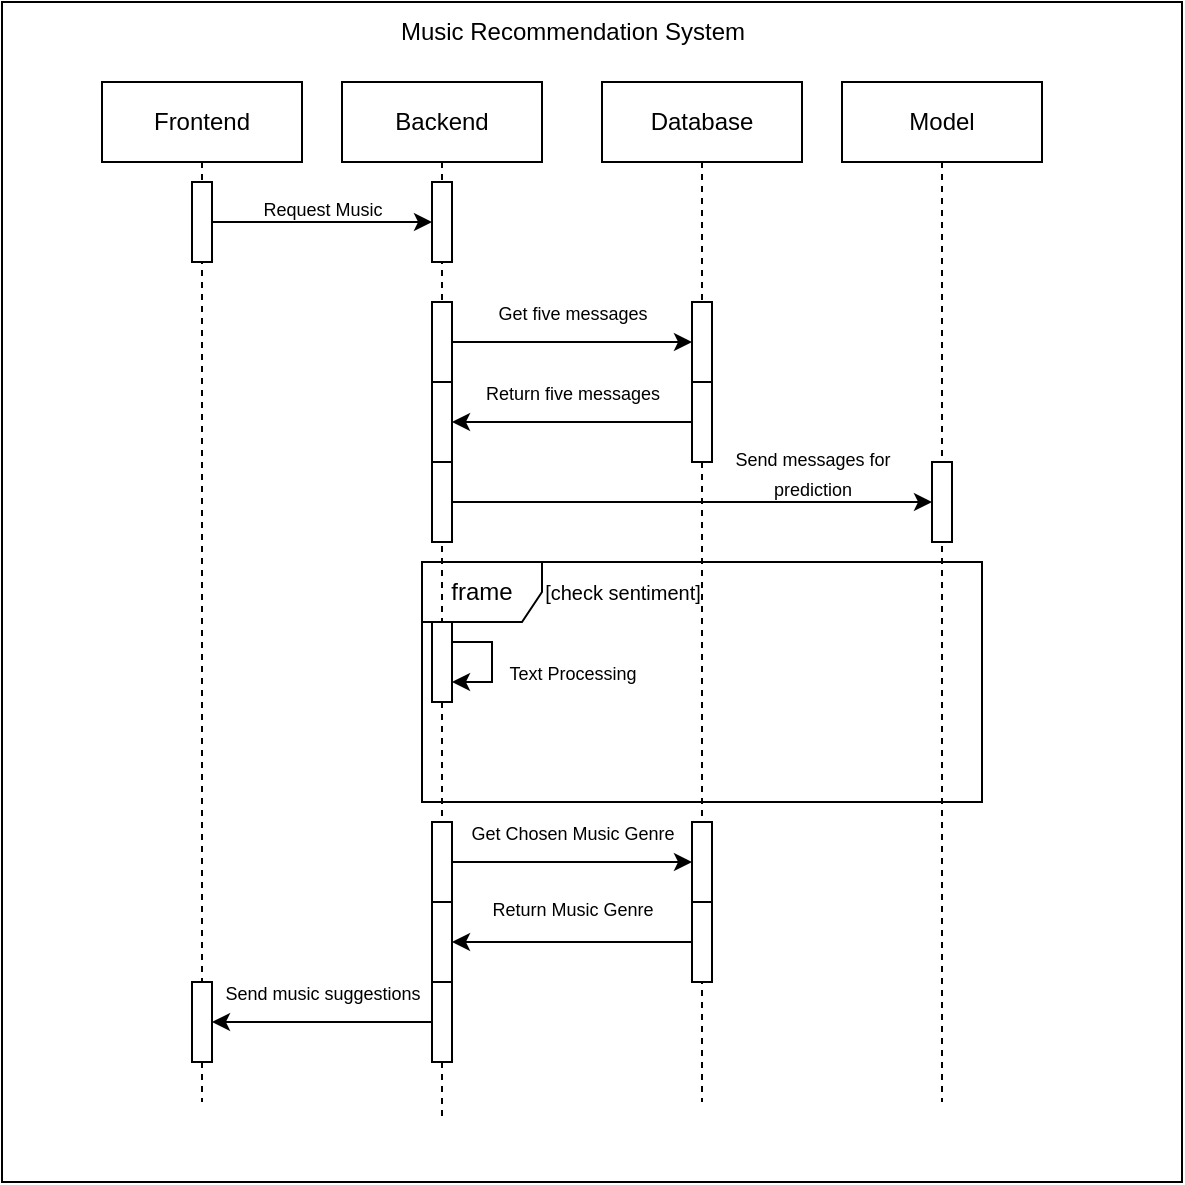 <mxfile version="26.0.15">
  <diagram name="Page-1" id="2YBvvXClWsGukQMizWep">
    <mxGraphModel dx="1195" dy="658" grid="1" gridSize="10" guides="1" tooltips="1" connect="1" arrows="1" fold="1" page="1" pageScale="1" pageWidth="850" pageHeight="1100" math="0" shadow="0">
      <root>
        <mxCell id="0" />
        <mxCell id="1" parent="0" />
        <mxCell id="hk3Wu6Kk-3F1sT6hJWL1-86" value="" style="whiteSpace=wrap;html=1;aspect=fixed;" vertex="1" parent="1">
          <mxGeometry x="50" y="60" width="590" height="590" as="geometry" />
        </mxCell>
        <mxCell id="hk3Wu6Kk-3F1sT6hJWL1-65" value="&lt;font style=&quot;font-size: 10px;&quot;&gt;[check sentiment]&lt;/font&gt;" style="text;html=1;align=center;verticalAlign=middle;resizable=0;points=[];autosize=1;strokeColor=none;fillColor=none;" vertex="1" parent="1">
          <mxGeometry x="310" y="340" width="100" height="30" as="geometry" />
        </mxCell>
        <mxCell id="hk3Wu6Kk-3F1sT6hJWL1-64" value="frame" style="shape=umlFrame;whiteSpace=wrap;html=1;pointerEvents=0;" vertex="1" parent="1">
          <mxGeometry x="260" y="340" width="280" height="120" as="geometry" />
        </mxCell>
        <mxCell id="hk3Wu6Kk-3F1sT6hJWL1-41" value="Lifeline1" style="shape=umlLifeline;perimeter=lifelinePerimeter;whiteSpace=wrap;html=1;container=1;dropTarget=0;collapsible=0;recursiveResize=0;outlineConnect=0;portConstraint=eastwest;newEdgeStyle={&quot;edgeStyle&quot;:&quot;elbowEdgeStyle&quot;,&quot;elbow&quot;:&quot;vertical&quot;,&quot;curved&quot;:0,&quot;rounded&quot;:0};" vertex="1" parent="1">
          <mxGeometry x="100" y="100" width="100" height="300" as="geometry" />
        </mxCell>
        <mxCell id="hk3Wu6Kk-3F1sT6hJWL1-42" value="Lifeline2" style="shape=umlLifeline;perimeter=lifelinePerimeter;whiteSpace=wrap;html=1;container=1;dropTarget=0;collapsible=0;recursiveResize=0;outlineConnect=0;portConstraint=eastwest;newEdgeStyle={&quot;edgeStyle&quot;:&quot;elbowEdgeStyle&quot;,&quot;elbow&quot;:&quot;vertical&quot;,&quot;curved&quot;:0,&quot;rounded&quot;:0};" vertex="1" parent="1">
          <mxGeometry x="220" y="100" width="100" height="300" as="geometry" />
        </mxCell>
        <mxCell id="hk3Wu6Kk-3F1sT6hJWL1-43" value="Frontend" style="shape=umlLifeline;perimeter=lifelinePerimeter;whiteSpace=wrap;html=1;container=1;dropTarget=0;collapsible=0;recursiveResize=0;outlineConnect=0;portConstraint=eastwest;newEdgeStyle={&quot;edgeStyle&quot;:&quot;elbowEdgeStyle&quot;,&quot;elbow&quot;:&quot;vertical&quot;,&quot;curved&quot;:0,&quot;rounded&quot;:0};" vertex="1" parent="1">
          <mxGeometry x="100" y="100" width="100" height="510" as="geometry" />
        </mxCell>
        <mxCell id="hk3Wu6Kk-3F1sT6hJWL1-47" value="" style="html=1;points=[[0,0,0,0,5],[0,1,0,0,-5],[1,0,0,0,5],[1,1,0,0,-5]];perimeter=orthogonalPerimeter;outlineConnect=0;targetShapes=umlLifeline;portConstraint=eastwest;newEdgeStyle={&quot;curved&quot;:0,&quot;rounded&quot;:0};" vertex="1" parent="hk3Wu6Kk-3F1sT6hJWL1-43">
          <mxGeometry x="45" y="50" width="10" height="40" as="geometry" />
        </mxCell>
        <mxCell id="hk3Wu6Kk-3F1sT6hJWL1-83" value="" style="html=1;points=[[0,0,0,0,5],[0,1,0,0,-5],[1,0,0,0,5],[1,1,0,0,-5]];perimeter=orthogonalPerimeter;outlineConnect=0;targetShapes=umlLifeline;portConstraint=eastwest;newEdgeStyle={&quot;curved&quot;:0,&quot;rounded&quot;:0};" vertex="1" parent="hk3Wu6Kk-3F1sT6hJWL1-43">
          <mxGeometry x="45" y="450" width="10" height="40" as="geometry" />
        </mxCell>
        <mxCell id="hk3Wu6Kk-3F1sT6hJWL1-44" value="Backend" style="shape=umlLifeline;perimeter=lifelinePerimeter;whiteSpace=wrap;html=1;container=1;dropTarget=0;collapsible=0;recursiveResize=0;outlineConnect=0;portConstraint=eastwest;newEdgeStyle={&quot;edgeStyle&quot;:&quot;elbowEdgeStyle&quot;,&quot;elbow&quot;:&quot;vertical&quot;,&quot;curved&quot;:0,&quot;rounded&quot;:0};" vertex="1" parent="1">
          <mxGeometry x="220" y="100" width="100" height="520" as="geometry" />
        </mxCell>
        <mxCell id="hk3Wu6Kk-3F1sT6hJWL1-48" value="" style="html=1;points=[[0,0,0,0,5],[0,1,0,0,-5],[1,0,0,0,5],[1,1,0,0,-5]];perimeter=orthogonalPerimeter;outlineConnect=0;targetShapes=umlLifeline;portConstraint=eastwest;newEdgeStyle={&quot;curved&quot;:0,&quot;rounded&quot;:0};" vertex="1" parent="hk3Wu6Kk-3F1sT6hJWL1-44">
          <mxGeometry x="45" y="50" width="10" height="40" as="geometry" />
        </mxCell>
        <mxCell id="hk3Wu6Kk-3F1sT6hJWL1-51" value="" style="html=1;points=[[0,0,0,0,5],[0,1,0,0,-5],[1,0,0,0,5],[1,1,0,0,-5]];perimeter=orthogonalPerimeter;outlineConnect=0;targetShapes=umlLifeline;portConstraint=eastwest;newEdgeStyle={&quot;curved&quot;:0,&quot;rounded&quot;:0};" vertex="1" parent="hk3Wu6Kk-3F1sT6hJWL1-44">
          <mxGeometry x="45" y="110" width="10" height="40" as="geometry" />
        </mxCell>
        <mxCell id="hk3Wu6Kk-3F1sT6hJWL1-55" value="" style="html=1;points=[[0,0,0,0,5],[0,1,0,0,-5],[1,0,0,0,5],[1,1,0,0,-5]];perimeter=orthogonalPerimeter;outlineConnect=0;targetShapes=umlLifeline;portConstraint=eastwest;newEdgeStyle={&quot;curved&quot;:0,&quot;rounded&quot;:0};" vertex="1" parent="hk3Wu6Kk-3F1sT6hJWL1-44">
          <mxGeometry x="45" y="150" width="10" height="40" as="geometry" />
        </mxCell>
        <mxCell id="hk3Wu6Kk-3F1sT6hJWL1-59" value="" style="html=1;points=[[0,0,0,0,5],[0,1,0,0,-5],[1,0,0,0,5],[1,1,0,0,-5]];perimeter=orthogonalPerimeter;outlineConnect=0;targetShapes=umlLifeline;portConstraint=eastwest;newEdgeStyle={&quot;curved&quot;:0,&quot;rounded&quot;:0};" vertex="1" parent="hk3Wu6Kk-3F1sT6hJWL1-44">
          <mxGeometry x="45" y="190" width="10" height="40" as="geometry" />
        </mxCell>
        <mxCell id="hk3Wu6Kk-3F1sT6hJWL1-66" value="" style="html=1;points=[[0,0,0,0,5],[0,1,0,0,-5],[1,0,0,0,5],[1,1,0,0,-5]];perimeter=orthogonalPerimeter;outlineConnect=0;targetShapes=umlLifeline;portConstraint=eastwest;newEdgeStyle={&quot;curved&quot;:0,&quot;rounded&quot;:0};" vertex="1" parent="hk3Wu6Kk-3F1sT6hJWL1-44">
          <mxGeometry x="45" y="270" width="10" height="40" as="geometry" />
        </mxCell>
        <mxCell id="hk3Wu6Kk-3F1sT6hJWL1-67" style="edgeStyle=orthogonalEdgeStyle;rounded=0;orthogonalLoop=1;jettySize=auto;html=1;curved=0;" edge="1" parent="hk3Wu6Kk-3F1sT6hJWL1-44" source="hk3Wu6Kk-3F1sT6hJWL1-66" target="hk3Wu6Kk-3F1sT6hJWL1-66">
          <mxGeometry relative="1" as="geometry" />
        </mxCell>
        <mxCell id="hk3Wu6Kk-3F1sT6hJWL1-70" value="" style="html=1;points=[[0,0,0,0,5],[0,1,0,0,-5],[1,0,0,0,5],[1,1,0,0,-5]];perimeter=orthogonalPerimeter;outlineConnect=0;targetShapes=umlLifeline;portConstraint=eastwest;newEdgeStyle={&quot;curved&quot;:0,&quot;rounded&quot;:0};" vertex="1" parent="hk3Wu6Kk-3F1sT6hJWL1-44">
          <mxGeometry x="45" y="370" width="10" height="40" as="geometry" />
        </mxCell>
        <mxCell id="hk3Wu6Kk-3F1sT6hJWL1-77" value="" style="html=1;points=[[0,0,0,0,5],[0,1,0,0,-5],[1,0,0,0,5],[1,1,0,0,-5]];perimeter=orthogonalPerimeter;outlineConnect=0;targetShapes=umlLifeline;portConstraint=eastwest;newEdgeStyle={&quot;curved&quot;:0,&quot;rounded&quot;:0};" vertex="1" parent="hk3Wu6Kk-3F1sT6hJWL1-44">
          <mxGeometry x="45" y="410" width="10" height="40" as="geometry" />
        </mxCell>
        <mxCell id="hk3Wu6Kk-3F1sT6hJWL1-82" value="" style="html=1;points=[[0,0,0,0,5],[0,1,0,0,-5],[1,0,0,0,5],[1,1,0,0,-5]];perimeter=orthogonalPerimeter;outlineConnect=0;targetShapes=umlLifeline;portConstraint=eastwest;newEdgeStyle={&quot;curved&quot;:0,&quot;rounded&quot;:0};" vertex="1" parent="hk3Wu6Kk-3F1sT6hJWL1-44">
          <mxGeometry x="45" y="450" width="10" height="40" as="geometry" />
        </mxCell>
        <mxCell id="hk3Wu6Kk-3F1sT6hJWL1-45" value="Database" style="shape=umlLifeline;perimeter=lifelinePerimeter;whiteSpace=wrap;html=1;container=1;dropTarget=0;collapsible=0;recursiveResize=0;outlineConnect=0;portConstraint=eastwest;newEdgeStyle={&quot;edgeStyle&quot;:&quot;elbowEdgeStyle&quot;,&quot;elbow&quot;:&quot;vertical&quot;,&quot;curved&quot;:0,&quot;rounded&quot;:0};" vertex="1" parent="1">
          <mxGeometry x="350" y="100" width="100" height="510" as="geometry" />
        </mxCell>
        <mxCell id="hk3Wu6Kk-3F1sT6hJWL1-52" value="" style="html=1;points=[[0,0,0,0,5],[0,1,0,0,-5],[1,0,0,0,5],[1,1,0,0,-5]];perimeter=orthogonalPerimeter;outlineConnect=0;targetShapes=umlLifeline;portConstraint=eastwest;newEdgeStyle={&quot;curved&quot;:0,&quot;rounded&quot;:0};" vertex="1" parent="hk3Wu6Kk-3F1sT6hJWL1-45">
          <mxGeometry x="45" y="110" width="10" height="40" as="geometry" />
        </mxCell>
        <mxCell id="hk3Wu6Kk-3F1sT6hJWL1-54" value="" style="html=1;points=[[0,0,0,0,5],[0,1,0,0,-5],[1,0,0,0,5],[1,1,0,0,-5]];perimeter=orthogonalPerimeter;outlineConnect=0;targetShapes=umlLifeline;portConstraint=eastwest;newEdgeStyle={&quot;curved&quot;:0,&quot;rounded&quot;:0};" vertex="1" parent="hk3Wu6Kk-3F1sT6hJWL1-45">
          <mxGeometry x="45" y="150" width="10" height="40" as="geometry" />
        </mxCell>
        <mxCell id="hk3Wu6Kk-3F1sT6hJWL1-71" value="" style="html=1;points=[[0,0,0,0,5],[0,1,0,0,-5],[1,0,0,0,5],[1,1,0,0,-5]];perimeter=orthogonalPerimeter;outlineConnect=0;targetShapes=umlLifeline;portConstraint=eastwest;newEdgeStyle={&quot;curved&quot;:0,&quot;rounded&quot;:0};" vertex="1" parent="hk3Wu6Kk-3F1sT6hJWL1-45">
          <mxGeometry x="45" y="370" width="10" height="40" as="geometry" />
        </mxCell>
        <mxCell id="hk3Wu6Kk-3F1sT6hJWL1-78" value="" style="html=1;points=[[0,0,0,0,5],[0,1,0,0,-5],[1,0,0,0,5],[1,1,0,0,-5]];perimeter=orthogonalPerimeter;outlineConnect=0;targetShapes=umlLifeline;portConstraint=eastwest;newEdgeStyle={&quot;curved&quot;:0,&quot;rounded&quot;:0};" vertex="1" parent="hk3Wu6Kk-3F1sT6hJWL1-45">
          <mxGeometry x="45" y="410" width="10" height="40" as="geometry" />
        </mxCell>
        <mxCell id="hk3Wu6Kk-3F1sT6hJWL1-46" value="Model" style="shape=umlLifeline;perimeter=lifelinePerimeter;whiteSpace=wrap;html=1;container=1;dropTarget=0;collapsible=0;recursiveResize=0;outlineConnect=0;portConstraint=eastwest;newEdgeStyle={&quot;edgeStyle&quot;:&quot;elbowEdgeStyle&quot;,&quot;elbow&quot;:&quot;vertical&quot;,&quot;curved&quot;:0,&quot;rounded&quot;:0};" vertex="1" parent="1">
          <mxGeometry x="470" y="100" width="100" height="510" as="geometry" />
        </mxCell>
        <mxCell id="hk3Wu6Kk-3F1sT6hJWL1-60" value="" style="html=1;points=[[0,0,0,0,5],[0,1,0,0,-5],[1,0,0,0,5],[1,1,0,0,-5]];perimeter=orthogonalPerimeter;outlineConnect=0;targetShapes=umlLifeline;portConstraint=eastwest;newEdgeStyle={&quot;curved&quot;:0,&quot;rounded&quot;:0};" vertex="1" parent="hk3Wu6Kk-3F1sT6hJWL1-46">
          <mxGeometry x="45" y="190" width="10" height="40" as="geometry" />
        </mxCell>
        <mxCell id="hk3Wu6Kk-3F1sT6hJWL1-49" style="edgeStyle=orthogonalEdgeStyle;rounded=0;orthogonalLoop=1;jettySize=auto;html=1;curved=0;" edge="1" parent="1" source="hk3Wu6Kk-3F1sT6hJWL1-47" target="hk3Wu6Kk-3F1sT6hJWL1-48">
          <mxGeometry relative="1" as="geometry" />
        </mxCell>
        <mxCell id="hk3Wu6Kk-3F1sT6hJWL1-50" value="&lt;font style=&quot;font-size: 9px;&quot;&gt;Request Music&lt;/font&gt;" style="text;html=1;align=center;verticalAlign=middle;resizable=0;points=[];autosize=1;strokeColor=none;fillColor=none;" vertex="1" parent="1">
          <mxGeometry x="170" y="148" width="80" height="30" as="geometry" />
        </mxCell>
        <mxCell id="hk3Wu6Kk-3F1sT6hJWL1-53" style="edgeStyle=orthogonalEdgeStyle;rounded=0;orthogonalLoop=1;jettySize=auto;html=1;curved=0;" edge="1" parent="1" source="hk3Wu6Kk-3F1sT6hJWL1-51" target="hk3Wu6Kk-3F1sT6hJWL1-52">
          <mxGeometry relative="1" as="geometry" />
        </mxCell>
        <mxCell id="hk3Wu6Kk-3F1sT6hJWL1-56" style="edgeStyle=orthogonalEdgeStyle;rounded=0;orthogonalLoop=1;jettySize=auto;html=1;curved=0;" edge="1" parent="1" source="hk3Wu6Kk-3F1sT6hJWL1-54" target="hk3Wu6Kk-3F1sT6hJWL1-55">
          <mxGeometry relative="1" as="geometry" />
        </mxCell>
        <mxCell id="hk3Wu6Kk-3F1sT6hJWL1-57" value="&lt;font style=&quot;font-size: 9px;&quot;&gt;Get five messages&lt;/font&gt;" style="text;html=1;align=center;verticalAlign=middle;resizable=0;points=[];autosize=1;strokeColor=none;fillColor=none;" vertex="1" parent="1">
          <mxGeometry x="285" y="200" width="100" height="30" as="geometry" />
        </mxCell>
        <mxCell id="hk3Wu6Kk-3F1sT6hJWL1-58" value="&lt;font style=&quot;font-size: 9px;&quot;&gt;Return five messages&lt;/font&gt;" style="text;html=1;align=center;verticalAlign=middle;resizable=0;points=[];autosize=1;strokeColor=none;fillColor=none;" vertex="1" parent="1">
          <mxGeometry x="280" y="240" width="110" height="30" as="geometry" />
        </mxCell>
        <mxCell id="hk3Wu6Kk-3F1sT6hJWL1-61" style="edgeStyle=orthogonalEdgeStyle;rounded=0;orthogonalLoop=1;jettySize=auto;html=1;curved=0;" edge="1" parent="1" source="hk3Wu6Kk-3F1sT6hJWL1-59" target="hk3Wu6Kk-3F1sT6hJWL1-60">
          <mxGeometry relative="1" as="geometry" />
        </mxCell>
        <mxCell id="hk3Wu6Kk-3F1sT6hJWL1-63" value="&lt;font style=&quot;font-size: 9px;&quot;&gt;Send messages for&lt;/font&gt;&lt;div&gt;&lt;font style=&quot;font-size: 9px;&quot;&gt;prediction&lt;/font&gt;&lt;/div&gt;" style="text;html=1;align=center;verticalAlign=middle;resizable=0;points=[];autosize=1;strokeColor=none;fillColor=none;" vertex="1" parent="1">
          <mxGeometry x="405" y="275" width="100" height="40" as="geometry" />
        </mxCell>
        <mxCell id="hk3Wu6Kk-3F1sT6hJWL1-69" value="&lt;font style=&quot;font-size: 9px;&quot;&gt;Text Processing&lt;/font&gt;" style="text;html=1;align=center;verticalAlign=middle;resizable=0;points=[];autosize=1;strokeColor=none;fillColor=none;" vertex="1" parent="1">
          <mxGeometry x="290" y="380" width="90" height="30" as="geometry" />
        </mxCell>
        <mxCell id="hk3Wu6Kk-3F1sT6hJWL1-72" style="edgeStyle=orthogonalEdgeStyle;rounded=0;orthogonalLoop=1;jettySize=auto;html=1;curved=0;" edge="1" parent="1" source="hk3Wu6Kk-3F1sT6hJWL1-70" target="hk3Wu6Kk-3F1sT6hJWL1-71">
          <mxGeometry relative="1" as="geometry" />
        </mxCell>
        <mxCell id="hk3Wu6Kk-3F1sT6hJWL1-74" value="&lt;font style=&quot;font-size: 9px;&quot;&gt;Get Chosen Music Genre&lt;/font&gt;" style="text;html=1;align=center;verticalAlign=middle;resizable=0;points=[];autosize=1;strokeColor=none;fillColor=none;" vertex="1" parent="1">
          <mxGeometry x="270" y="460" width="130" height="30" as="geometry" />
        </mxCell>
        <mxCell id="hk3Wu6Kk-3F1sT6hJWL1-80" style="edgeStyle=orthogonalEdgeStyle;rounded=0;orthogonalLoop=1;jettySize=auto;html=1;curved=0;" edge="1" parent="1" source="hk3Wu6Kk-3F1sT6hJWL1-78" target="hk3Wu6Kk-3F1sT6hJWL1-77">
          <mxGeometry relative="1" as="geometry" />
        </mxCell>
        <mxCell id="hk3Wu6Kk-3F1sT6hJWL1-81" value="&lt;span style=&quot;font-size: 9px;&quot;&gt;Return Music Genre&lt;/span&gt;" style="text;html=1;align=center;verticalAlign=middle;resizable=0;points=[];autosize=1;strokeColor=none;fillColor=none;" vertex="1" parent="1">
          <mxGeometry x="285" y="498" width="100" height="30" as="geometry" />
        </mxCell>
        <mxCell id="hk3Wu6Kk-3F1sT6hJWL1-84" style="edgeStyle=orthogonalEdgeStyle;rounded=0;orthogonalLoop=1;jettySize=auto;html=1;curved=0;" edge="1" parent="1" source="hk3Wu6Kk-3F1sT6hJWL1-82" target="hk3Wu6Kk-3F1sT6hJWL1-83">
          <mxGeometry relative="1" as="geometry" />
        </mxCell>
        <mxCell id="hk3Wu6Kk-3F1sT6hJWL1-85" value="&lt;span style=&quot;font-size: 9px;&quot;&gt;Send music suggestions&lt;/span&gt;" style="text;html=1;align=center;verticalAlign=middle;resizable=0;points=[];autosize=1;strokeColor=none;fillColor=none;" vertex="1" parent="1">
          <mxGeometry x="150" y="540" width="120" height="30" as="geometry" />
        </mxCell>
        <mxCell id="hk3Wu6Kk-3F1sT6hJWL1-87" value="Music Recommendation System" style="text;html=1;align=center;verticalAlign=middle;resizable=0;points=[];autosize=1;strokeColor=none;fillColor=none;" vertex="1" parent="1">
          <mxGeometry x="235" y="60" width="200" height="30" as="geometry" />
        </mxCell>
      </root>
    </mxGraphModel>
  </diagram>
</mxfile>
